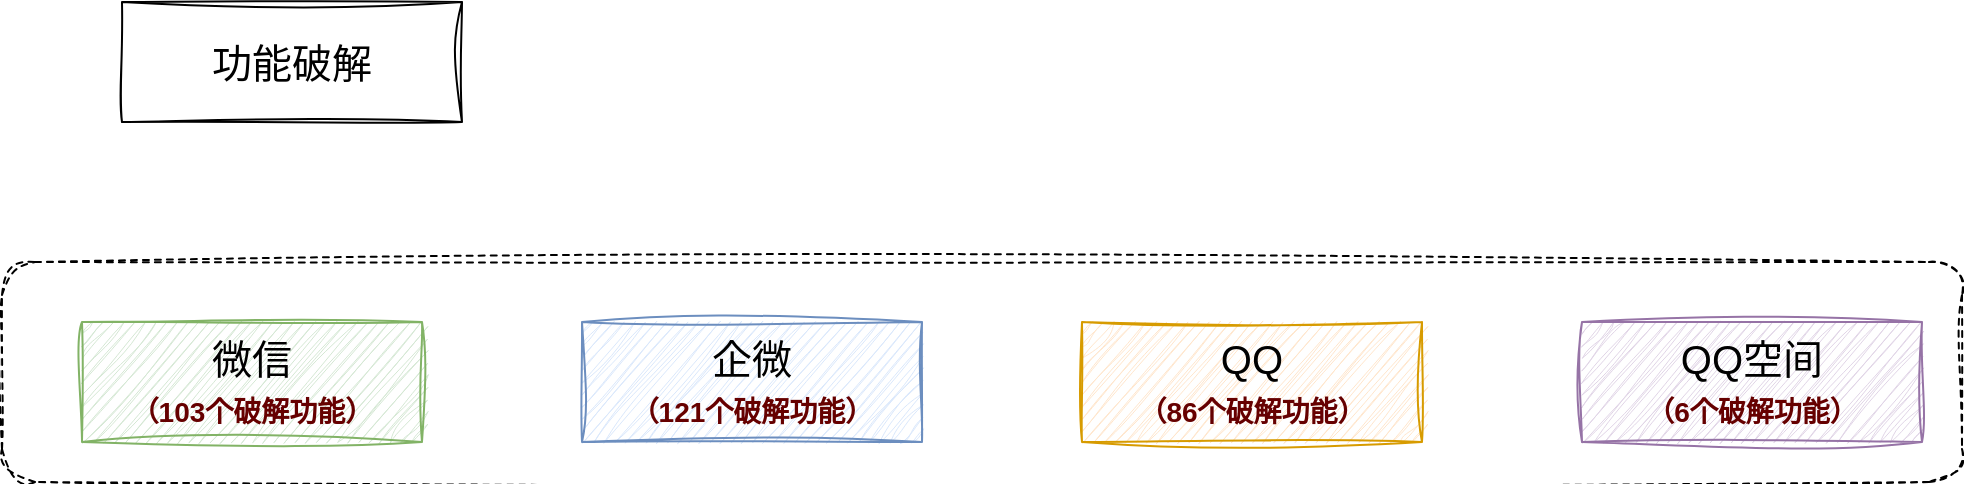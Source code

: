 <mxfile version="24.2.2" type="github">
  <diagram name="第 1 页" id="uSWp1kO9mq3VQEvF_lTH">
    <mxGraphModel dx="1242" dy="785" grid="1" gridSize="10" guides="1" tooltips="1" connect="1" arrows="1" fold="1" page="1" pageScale="1" pageWidth="827" pageHeight="1169" math="0" shadow="0">
      <root>
        <mxCell id="0" />
        <mxCell id="1" parent="0" />
        <mxCell id="FwOD_YeCZ98qcEM11IYZ-6" value="" style="rounded=1;whiteSpace=wrap;html=1;dashed=1;sketch=1;curveFitting=1;jiggle=2;" vertex="1" parent="1">
          <mxGeometry x="60" y="380" width="980" height="110" as="geometry" />
        </mxCell>
        <mxCell id="FwOD_YeCZ98qcEM11IYZ-1" value="微信&lt;br&gt;&lt;font color=&quot;#660000&quot; style=&quot;font-size: 14px;&quot;&gt;&lt;b&gt;（103个破解功能）&lt;/b&gt;&lt;/font&gt;" style="rounded=0;whiteSpace=wrap;html=1;fontSize=20;fillColor=#d5e8d4;strokeColor=#82b366;sketch=1;curveFitting=1;jiggle=2;" vertex="1" parent="1">
          <mxGeometry x="100" y="410" width="170" height="60" as="geometry" />
        </mxCell>
        <mxCell id="FwOD_YeCZ98qcEM11IYZ-3" value="企微&lt;div&gt;&lt;b style=&quot;color: rgb(102, 0, 0); font-size: 14px;&quot;&gt;（121个破解功能）&lt;/b&gt;&lt;br&gt;&lt;/div&gt;" style="rounded=0;whiteSpace=wrap;html=1;fontSize=20;fillColor=#dae8fc;strokeColor=#6c8ebf;sketch=1;curveFitting=1;jiggle=2;" vertex="1" parent="1">
          <mxGeometry x="350" y="410" width="170" height="60" as="geometry" />
        </mxCell>
        <mxCell id="FwOD_YeCZ98qcEM11IYZ-4" value="QQ&lt;br&gt;&lt;b style=&quot;color: rgb(102, 0, 0); font-size: 14px;&quot;&gt;（86个破解功能）&lt;/b&gt;" style="rounded=0;whiteSpace=wrap;html=1;fontSize=20;fillColor=#ffe6cc;strokeColor=#d79b00;sketch=1;curveFitting=1;jiggle=2;" vertex="1" parent="1">
          <mxGeometry x="600" y="410" width="170" height="60" as="geometry" />
        </mxCell>
        <mxCell id="FwOD_YeCZ98qcEM11IYZ-5" value="QQ空间&lt;br&gt;&lt;b style=&quot;color: rgb(102, 0, 0); font-size: 14px;&quot;&gt;（6个破解功能）&lt;/b&gt;" style="rounded=0;whiteSpace=wrap;html=1;fontSize=20;fillColor=#e1d5e7;strokeColor=#9673a6;sketch=1;curveFitting=1;jiggle=2;" vertex="1" parent="1">
          <mxGeometry x="850" y="410" width="170" height="60" as="geometry" />
        </mxCell>
        <mxCell id="FwOD_YeCZ98qcEM11IYZ-7" value="功能破解" style="rounded=0;whiteSpace=wrap;html=1;fontSize=20;sketch=1;curveFitting=1;jiggle=2;" vertex="1" parent="1">
          <mxGeometry x="120" y="250" width="170" height="60" as="geometry" />
        </mxCell>
      </root>
    </mxGraphModel>
  </diagram>
</mxfile>
